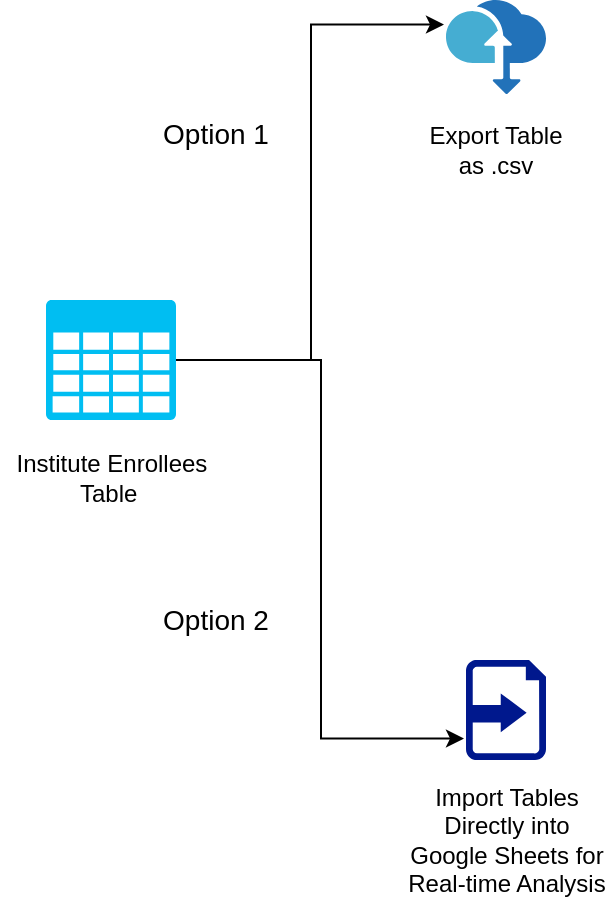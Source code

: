 <mxfile version="23.1.5" type="github">
  <diagram name="Page-1" id="WvSmScqLPlT-qb90Ok6-">
    <mxGraphModel dx="2284" dy="739" grid="1" gridSize="10" guides="1" tooltips="1" connect="1" arrows="1" fold="1" page="1" pageScale="1" pageWidth="850" pageHeight="1100" math="0" shadow="0">
      <root>
        <mxCell id="0" />
        <mxCell id="1" parent="0" />
        <mxCell id="2g1h04lsXXtdRNyxpLRQ-4" value="" style="image;sketch=0;aspect=fixed;html=1;points=[];align=center;fontSize=12;image=img/lib/mscae/Data_Box.svg;" vertex="1" parent="1">
          <mxGeometry x="-30" y="160" width="50" height="47" as="geometry" />
        </mxCell>
        <mxCell id="2g1h04lsXXtdRNyxpLRQ-16" style="edgeStyle=orthogonalEdgeStyle;rounded=0;orthogonalLoop=1;jettySize=auto;html=1;exitX=0.5;exitY=1;exitDx=0;exitDy=0;" edge="1" parent="1">
          <mxGeometry relative="1" as="geometry">
            <mxPoint x="-60" y="270" as="targetPoint" />
            <mxPoint x="-60" y="270" as="sourcePoint" />
          </mxGeometry>
        </mxCell>
        <mxCell id="2g1h04lsXXtdRNyxpLRQ-15" style="edgeStyle=orthogonalEdgeStyle;rounded=0;orthogonalLoop=1;jettySize=auto;html=1;exitX=0.5;exitY=1;exitDx=0;exitDy=0;" edge="1" parent="1">
          <mxGeometry relative="1" as="geometry">
            <mxPoint x="-60" y="270" as="sourcePoint" />
            <mxPoint x="-60" y="270" as="targetPoint" />
          </mxGeometry>
        </mxCell>
        <mxCell id="2g1h04lsXXtdRNyxpLRQ-17" value="Export Table as .csv" style="text;html=1;align=center;verticalAlign=middle;whiteSpace=wrap;rounded=0;" vertex="1" parent="1">
          <mxGeometry x="-45" y="220" width="80" height="30" as="geometry" />
        </mxCell>
        <mxCell id="2g1h04lsXXtdRNyxpLRQ-23" value="Import Tables Directly into Google Sheets for Real-time Analysis" style="text;html=1;align=center;verticalAlign=middle;whiteSpace=wrap;rounded=0;" vertex="1" parent="1">
          <mxGeometry x="-52.5" y="560" width="105" height="40" as="geometry" />
        </mxCell>
        <mxCell id="2g1h04lsXXtdRNyxpLRQ-24" value="" style="sketch=0;aspect=fixed;pointerEvents=1;shadow=0;dashed=0;html=1;strokeColor=none;labelPosition=center;verticalLabelPosition=bottom;verticalAlign=top;align=center;fillColor=#00188D;shape=mxgraph.mscae.enterprise.import_generic" vertex="1" parent="1">
          <mxGeometry x="-20" y="490" width="40" height="50" as="geometry" />
        </mxCell>
        <mxCell id="2g1h04lsXXtdRNyxpLRQ-26" value="Institute Enrollees Table&amp;nbsp;" style="text;html=1;align=center;verticalAlign=middle;whiteSpace=wrap;rounded=0;" vertex="1" parent="1">
          <mxGeometry x="-252.5" y="384" width="110" height="30" as="geometry" />
        </mxCell>
        <mxCell id="2g1h04lsXXtdRNyxpLRQ-41" value="" style="verticalLabelPosition=bottom;html=1;verticalAlign=top;align=center;strokeColor=none;fillColor=#00BEF2;shape=mxgraph.azure.storage;pointerEvents=1;" vertex="1" parent="1">
          <mxGeometry x="-230" y="310" width="65" height="60" as="geometry" />
        </mxCell>
        <mxCell id="2g1h04lsXXtdRNyxpLRQ-43" style="edgeStyle=orthogonalEdgeStyle;rounded=0;orthogonalLoop=1;jettySize=auto;html=1;entryX=-0.025;entryY=0.785;entryDx=0;entryDy=0;entryPerimeter=0;" edge="1" parent="1" source="2g1h04lsXXtdRNyxpLRQ-41" target="2g1h04lsXXtdRNyxpLRQ-24">
          <mxGeometry relative="1" as="geometry" />
        </mxCell>
        <mxCell id="2g1h04lsXXtdRNyxpLRQ-44" style="edgeStyle=orthogonalEdgeStyle;rounded=0;orthogonalLoop=1;jettySize=auto;html=1;entryX=-0.02;entryY=0.261;entryDx=0;entryDy=0;entryPerimeter=0;" edge="1" parent="1" source="2g1h04lsXXtdRNyxpLRQ-41" target="2g1h04lsXXtdRNyxpLRQ-4">
          <mxGeometry relative="1" as="geometry" />
        </mxCell>
        <mxCell id="2g1h04lsXXtdRNyxpLRQ-50" value="&lt;font style=&quot;font-size: 14px;&quot;&gt;Option 1&lt;/font&gt;" style="text;html=1;align=center;verticalAlign=middle;whiteSpace=wrap;rounded=0;" vertex="1" parent="1">
          <mxGeometry x="-180" y="207" width="70" height="40" as="geometry" />
        </mxCell>
        <mxCell id="2g1h04lsXXtdRNyxpLRQ-51" value="&lt;font style=&quot;font-size: 14px;&quot;&gt;Option 2&lt;/font&gt;" style="text;html=1;align=center;verticalAlign=middle;whiteSpace=wrap;rounded=0;" vertex="1" parent="1">
          <mxGeometry x="-180" y="450" width="70" height="40" as="geometry" />
        </mxCell>
      </root>
    </mxGraphModel>
  </diagram>
</mxfile>
